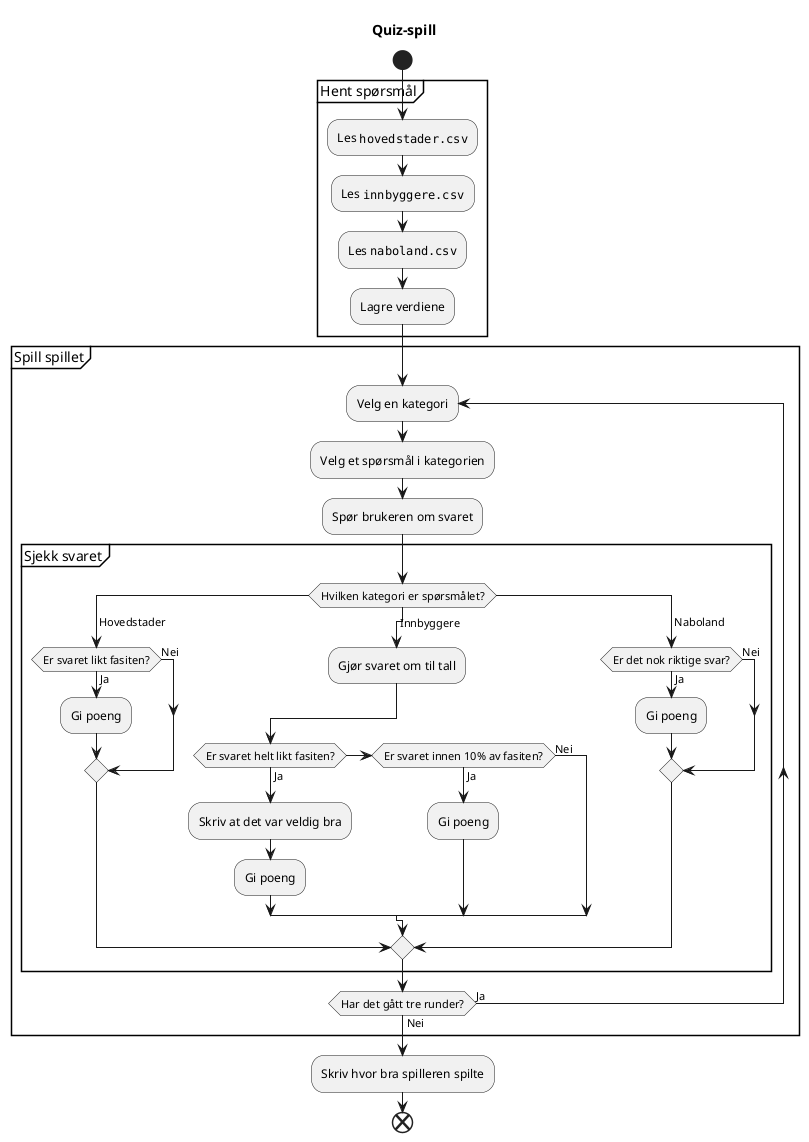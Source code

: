 @startuml
title Quiz-spill

start

partition "Hent spørsmål" {
  :Les ""hovedstader.csv"";
  :Les ""innbyggere.csv"";
  :Les ""naboland.csv"";
  :Lagre verdiene;
}

partition "Spill spillet" {
  repeat :Velg en kategori;
  :Velg et spørsmål i kategorien;
  :Spør brukeren om svaret;

  partition "Sjekk svaret" {
    switch (Hvilken kategori er spørsmålet?)
    case ( Hovedstader )
      if (Er svaret likt fasiten?) then (Ja)
        :Gi poeng;
      else (Nei)
      endif
    case ( Innbyggere )
      :Gjør svaret om til tall;
      if (Er svaret helt likt fasiten?) then (Ja)
        :Skriv at det var veldig bra;
        :Gi poeng;
      elseif (Er svaret innen 10% av fasiten?) then (Ja)
        :Gi poeng;
      else (Nei)
      endif
    case ( Naboland )
      if (Er det nok riktige svar?) then (Ja)
        :Gi poeng;
      else (Nei)
      endif
    endswitch
  }
  repeat while (Har det gått tre runder?) is (Ja) not (Nei)

}

:Skriv hvor bra spilleren spilte;

end

' if (Eksisterer brukeren?) then (Ja)
' else (Nei)
'   partition "Lag bruker" {
'     repeat :Spør om brukernavn; <<input>>
'     :Spør om passord; <<input>>
'     :Spør om passord igjen; <<input>>
'     ' backward:Passordene er ikke like!;
'     repeat while (Er passordene like?) is (Nei) not (Ja)
'   }
' endif
'
' partition "Logg inn" {
'   repeat :Spør om brukernavn; <<input>>
'   :Spør om passord; <<input>>
'   ' backward:Brukernavn eller passord er feil!;
'   repeat while (Er det riktig?) is (Nei) not (Ja)
' }
'
' partition "Tofaktor autentisering" {
'   if (Har brukeren satt opp 2fa?) then (Ja)
'     repeat :Spør brukeren om kode; <<input>>
'     repeat while (Er koden riktig?) is (Nei) not (Ja)
'   else (Nei)
'   endif
' }
'
' :Logg inn bruker;
'
' end

@enduml
